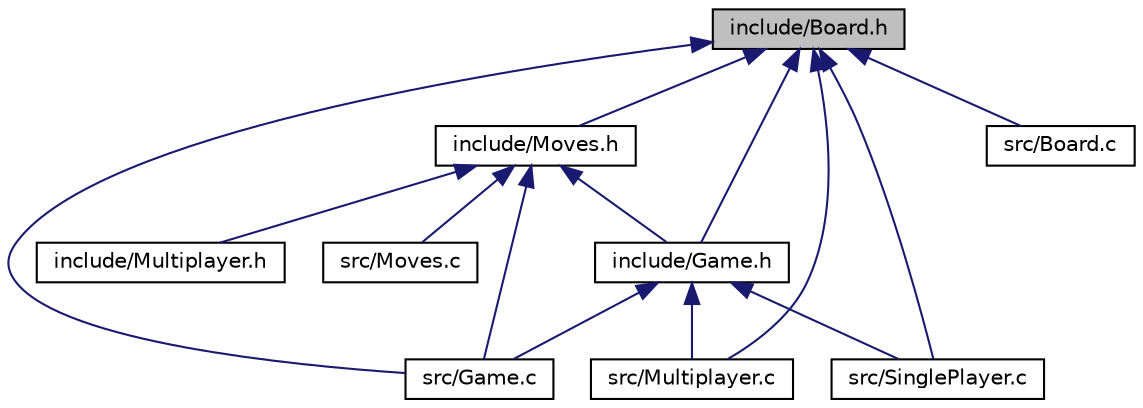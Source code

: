 digraph "include/Board.h"
{
 // LATEX_PDF_SIZE
  bgcolor="transparent";
  edge [fontname="Helvetica",fontsize="10",labelfontname="Helvetica",labelfontsize="10"];
  node [fontname="Helvetica",fontsize="10",shape=record];
  Node1 [label="include/Board.h",height=0.2,width=0.4,color="black", fillcolor="grey75", style="filled", fontcolor="black",tooltip="Board struct and methods to handle the board."];
  Node1 -> Node2 [dir="back",color="midnightblue",fontsize="10",style="solid"];
  Node2 [label="include/Game.h",height=0.2,width=0.4,color="black",URL="$_game_8h.html",tooltip="Methods to handle a game."];
  Node2 -> Node3 [dir="back",color="midnightblue",fontsize="10",style="solid"];
  Node3 [label="src/Game.c",height=0.2,width=0.4,color="black",URL="$_game_8c.html",tooltip="Methods to handle a game."];
  Node2 -> Node4 [dir="back",color="midnightblue",fontsize="10",style="solid"];
  Node4 [label="src/Multiplayer.c",height=0.2,width=0.4,color="black",URL="$_multiplayer_8c.html",tooltip="Multiplayer mode handler."];
  Node2 -> Node5 [dir="back",color="midnightblue",fontsize="10",style="solid"];
  Node5 [label="src/SinglePlayer.c",height=0.2,width=0.4,color="black",URL="$_single_player_8c.html",tooltip="SinglePlayer mode handler."];
  Node1 -> Node6 [dir="back",color="midnightblue",fontsize="10",style="solid"];
  Node6 [label="include/Moves.h",height=0.2,width=0.4,color="black",URL="$_moves_8h.html",tooltip="Moves contains all the data types and methods used to handle moves."];
  Node6 -> Node2 [dir="back",color="midnightblue",fontsize="10",style="solid"];
  Node6 -> Node7 [dir="back",color="midnightblue",fontsize="10",style="solid"];
  Node7 [label="include/Multiplayer.h",height=0.2,width=0.4,color="black",URL="$_multiplayer_8h.html",tooltip="Multiplayer mode handler."];
  Node6 -> Node3 [dir="back",color="midnightblue",fontsize="10",style="solid"];
  Node6 -> Node8 [dir="back",color="midnightblue",fontsize="10",style="solid"];
  Node8 [label="src/Moves.c",height=0.2,width=0.4,color="black",URL="$_moves_8c.html",tooltip="Moves contains all the data types and methods used to handle moves."];
  Node1 -> Node9 [dir="back",color="midnightblue",fontsize="10",style="solid"];
  Node9 [label="src/Board.c",height=0.2,width=0.4,color="black",URL="$_board_8c.html",tooltip="Board struct and methods to handle the board."];
  Node1 -> Node3 [dir="back",color="midnightblue",fontsize="10",style="solid"];
  Node1 -> Node4 [dir="back",color="midnightblue",fontsize="10",style="solid"];
  Node1 -> Node5 [dir="back",color="midnightblue",fontsize="10",style="solid"];
}
